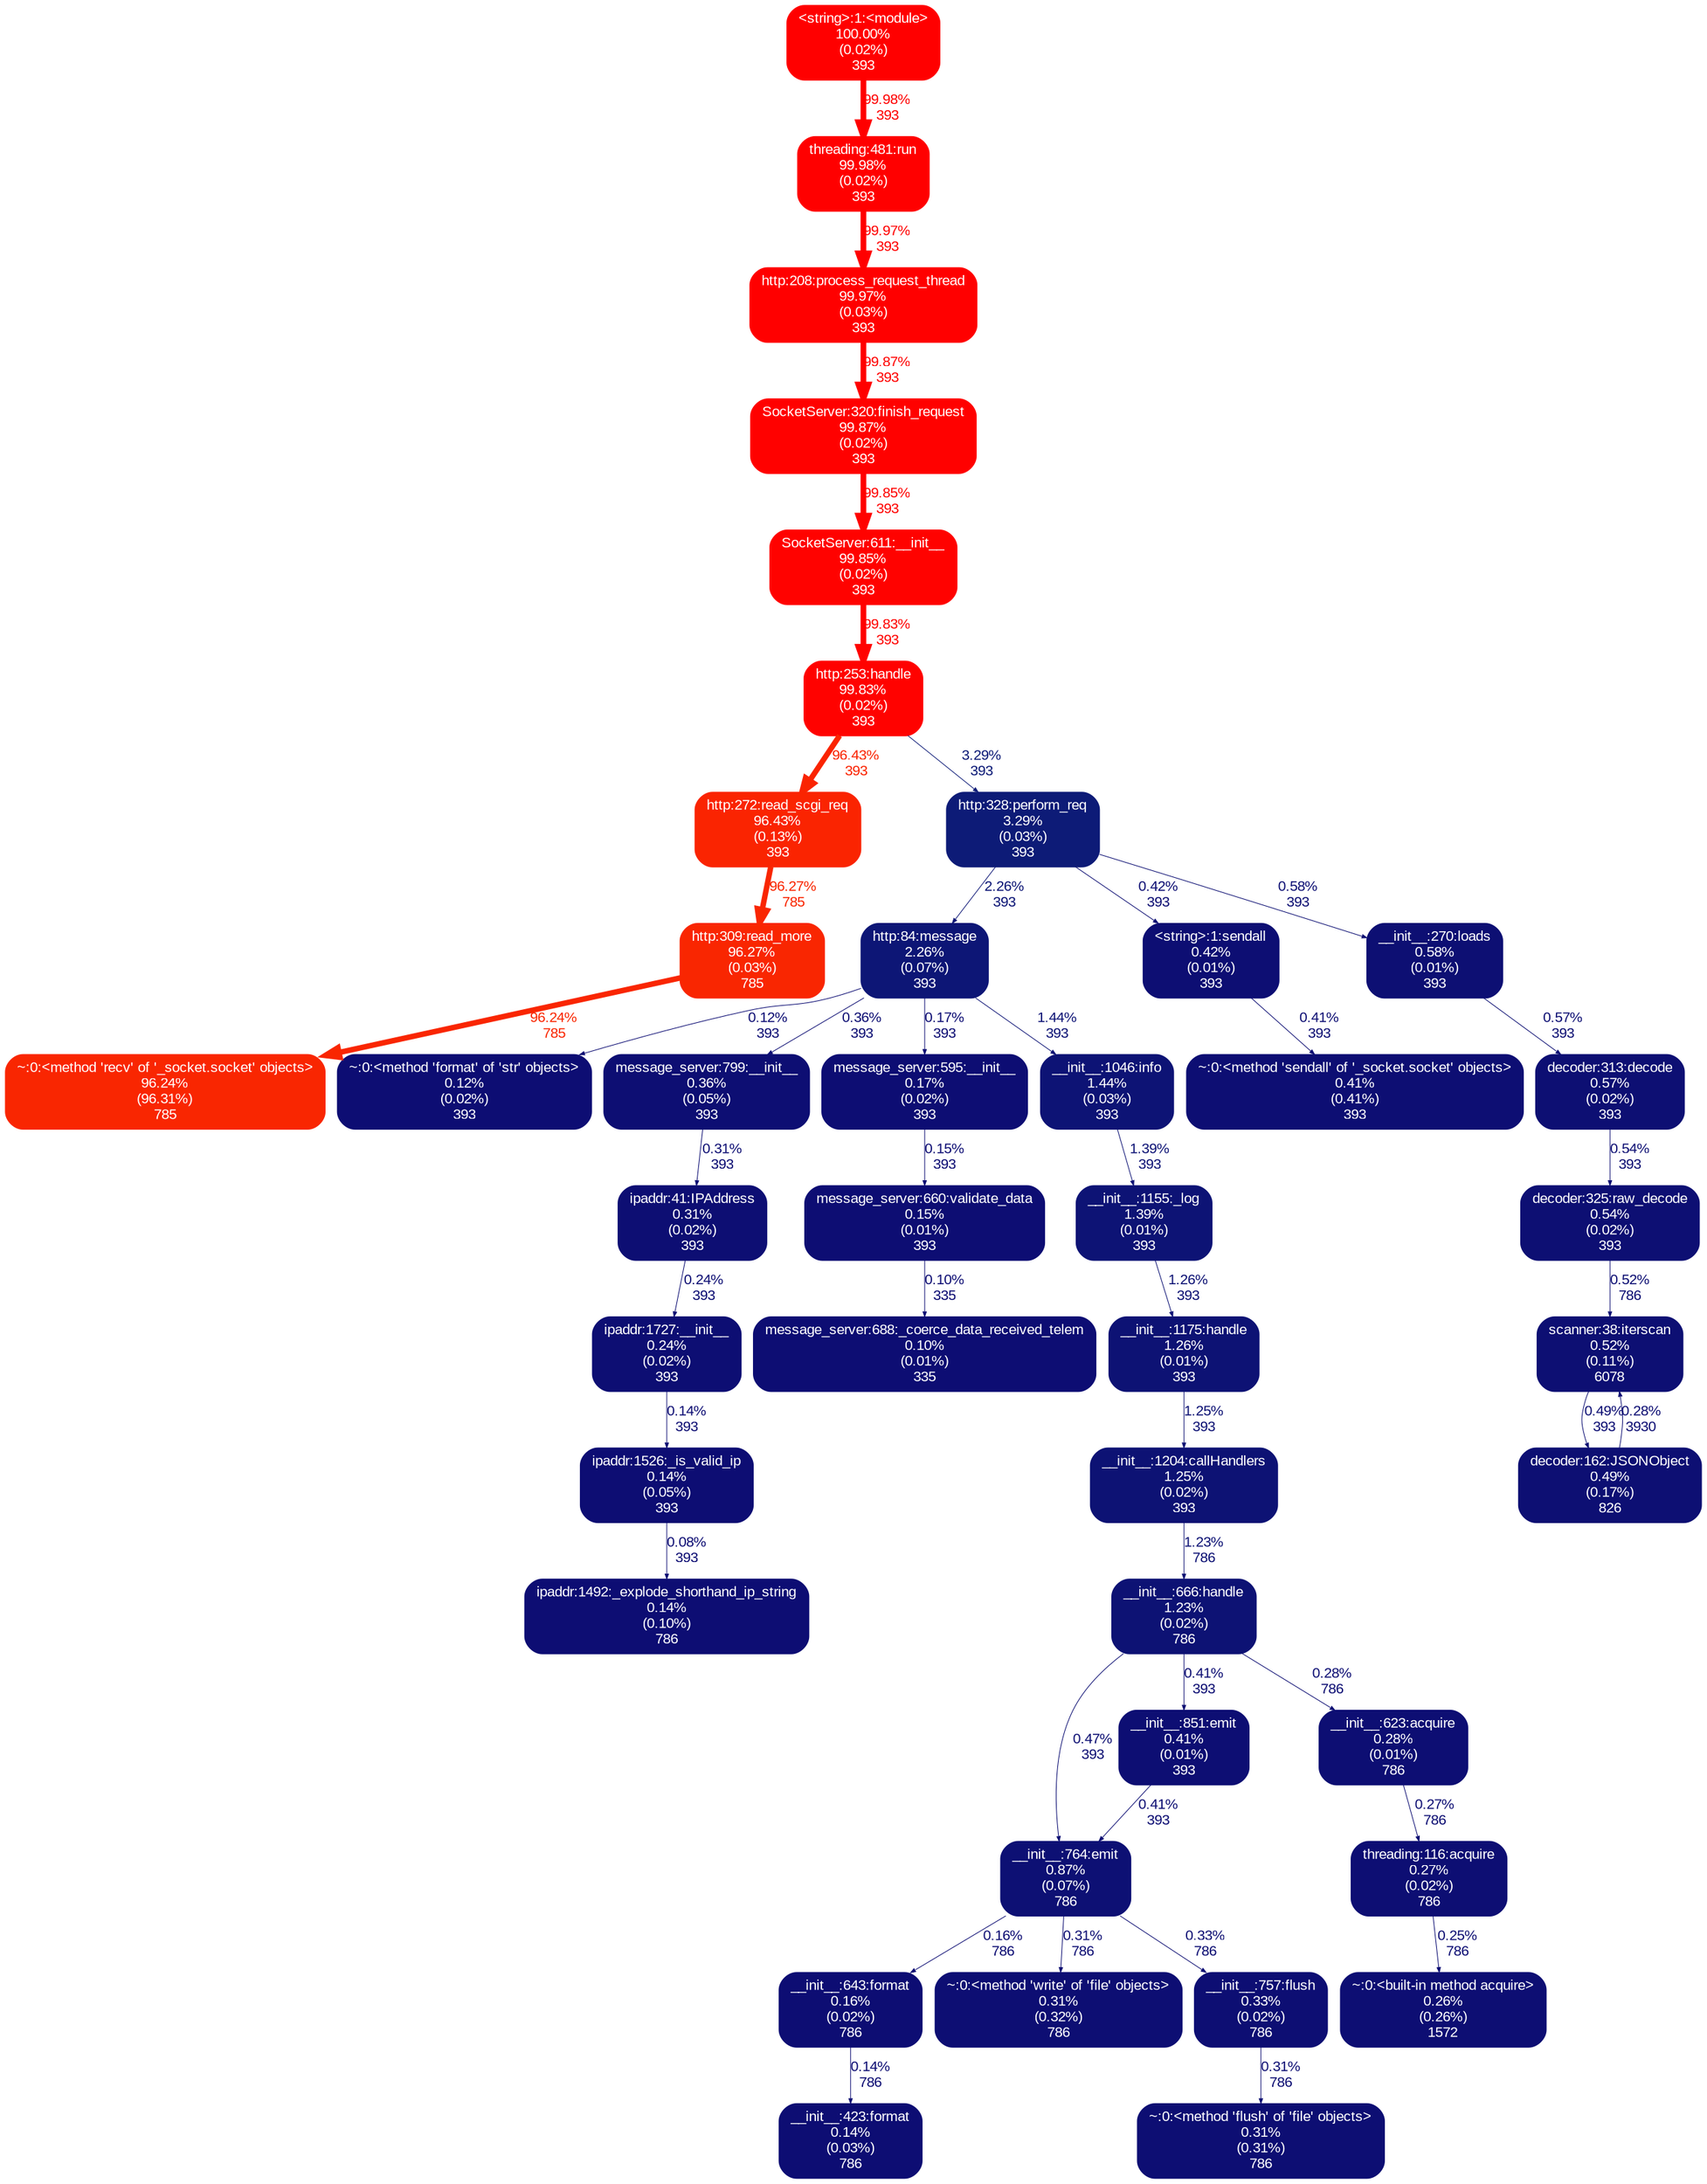 digraph {
	graph [ranksep=0.25, fontname=Arial, nodesep=0.125];
	node [fontname=Arial, style="filled,rounded", height=0, width=0, shape=box, fontcolor=white];
	edge [fontname=Arial];
	2 [color="#0d1676", fontcolor="#ffffff", fontsize="10.00", label="http:84:message\n2.26%\n(0.07%)\n393"];
	2 -> 35 [color="#0d0d73", label="0.12%\n393", arrowsize="0.35", fontsize="10.00", fontcolor="#0d0d73", labeldistance="0.50", penwidth="0.50"];
	2 -> 37 [color="#0d0e73", label="0.36%\n393", arrowsize="0.35", fontsize="10.00", fontcolor="#0d0e73", labeldistance="0.50", penwidth="0.50"];
	2 -> 71 [color="#0d0d73", label="0.17%\n393", arrowsize="0.35", fontsize="10.00", fontcolor="#0d0d73", labeldistance="0.50", penwidth="0.50"];
	2 -> 47 [color="#0d1375", label="1.44%\n393", arrowsize="0.35", fontsize="10.00", fontcolor="#0d1375", labeldistance="0.50", penwidth="0.50"];
	5 [color="#0d0d73", fontcolor="#ffffff", fontsize="10.00", label="message_server:688:_coerce_data_received_telem\n0.10%\n(0.01%)\n335"];
	10 [color="#0d0d73", fontcolor="#ffffff", fontsize="10.00", label="ipaddr:1492:_explode_shorthand_ip_string\n0.14%\n(0.10%)\n786"];
	11 [color="#fa2401", fontcolor="#ffffff", fontsize="10.00", label="http:272:read_scgi_req\n96.43%\n(0.13%)\n393"];
	11 -> 107 [color="#f92601", label="96.27%\n785", arrowsize="0.98", fontsize="10.00", fontcolor="#f92601", labeldistance="3.85", penwidth="3.85"];
	12 [color="#0d0d73", fontcolor="#ffffff", fontsize="10.00", label="ipaddr:1526:_is_valid_ip\n0.14%\n(0.05%)\n393"];
	12 -> 10 [color="#0d0d73", label="0.08%\n393", arrowsize="0.35", fontsize="10.00", fontcolor="#0d0d73", labeldistance="0.50", penwidth="0.50"];
	16 [color="#0d1074", fontcolor="#ffffff", fontsize="10.00", label="__init__:764:emit\n0.87%\n(0.07%)\n786"];
	16 -> 97 [color="#0d0d73", label="0.16%\n786", arrowsize="0.35", fontsize="10.00", fontcolor="#0d0d73", labeldistance="0.50", penwidth="0.50"];
	16 -> 93 [color="#0d0e73", label="0.31%\n786", arrowsize="0.35", fontsize="10.00", fontcolor="#0d0e73", labeldistance="0.50", penwidth="0.50"];
	16 -> 22 [color="#0d0e73", label="0.33%\n786", arrowsize="0.35", fontsize="10.00", fontcolor="#0d0e73", labeldistance="0.50", penwidth="0.50"];
	17 [color="#0d0e73", fontcolor="#ffffff", fontsize="10.00", label="__init__:851:emit\n0.41%\n(0.01%)\n393"];
	17 -> 16 [color="#0d0e73", label="0.41%\n393", arrowsize="0.35", fontsize="10.00", fontcolor="#0d0e73", labeldistance="0.50", penwidth="0.50"];
	18 [color="#0d1274", fontcolor="#ffffff", fontsize="10.00", label="__init__:666:handle\n1.23%\n(0.02%)\n786"];
	18 -> 16 [color="#0d0f73", label="0.47%\n393", arrowsize="0.35", fontsize="10.00", fontcolor="#0d0f73", labeldistance="0.50", penwidth="0.50"];
	18 -> 17 [color="#0d0e73", label="0.41%\n393", arrowsize="0.35", fontsize="10.00", fontcolor="#0d0e73", labeldistance="0.50", penwidth="0.50"];
	18 -> 38 [color="#0d0e73", label="0.28%\n786", arrowsize="0.35", fontsize="10.00", fontcolor="#0d0e73", labeldistance="0.50", penwidth="0.50"];
	22 [color="#0d0e73", fontcolor="#ffffff", fontsize="10.00", label="__init__:757:flush\n0.33%\n(0.02%)\n786"];
	22 -> 133 [color="#0d0e73", label="0.31%\n786", arrowsize="0.35", fontsize="10.00", fontcolor="#0d0e73", labeldistance="0.50", penwidth="0.50"];
	26 [color="#0d1274", fontcolor="#ffffff", fontsize="10.00", label="__init__:1204:callHandlers\n1.25%\n(0.02%)\n393"];
	26 -> 18 [color="#0d1274", label="1.23%\n786", arrowsize="0.35", fontsize="10.00", fontcolor="#0d1274", labeldistance="0.50", penwidth="0.50"];
	27 [color="#0d0e73", fontcolor="#ffffff", fontsize="10.00", label="~:0:<method 'sendall' of '_socket.socket' objects>\n0.41%\n(0.41%)\n393"];
	28 [color="#0d0e73", fontcolor="#ffffff", fontsize="10.00", label="<string>:1:sendall\n0.42%\n(0.01%)\n393"];
	28 -> 27 [color="#0d0e73", label="0.41%\n393", arrowsize="0.35", fontsize="10.00", fontcolor="#0d0e73", labeldistance="0.50", penwidth="0.50"];
	30 [color="#0d0f73", fontcolor="#ffffff", fontsize="10.00", label="scanner:38:iterscan\n0.52%\n(0.11%)\n6078"];
	30 -> 62 [color="#0d0f73", label="0.49%\n393", arrowsize="0.35", fontsize="10.00", fontcolor="#0d0f73", labeldistance="0.50", penwidth="0.50"];
	35 [color="#0d0d73", fontcolor="#ffffff", fontsize="10.00", label="~:0:<method 'format' of 'str' objects>\n0.12%\n(0.02%)\n393"];
	37 [color="#0d0e73", fontcolor="#ffffff", fontsize="10.00", label="message_server:799:__init__\n0.36%\n(0.05%)\n393"];
	37 -> 55 [color="#0d0e73", label="0.31%\n393", arrowsize="0.35", fontsize="10.00", fontcolor="#0d0e73", labeldistance="0.50", penwidth="0.50"];
	38 [color="#0d0e73", fontcolor="#ffffff", fontsize="10.00", label="__init__:623:acquire\n0.28%\n(0.01%)\n786"];
	38 -> 86 [color="#0d0e73", label="0.27%\n786", arrowsize="0.35", fontsize="10.00", fontcolor="#0d0e73", labeldistance="0.50", penwidth="0.50"];
	40 [color="#0d0d73", fontcolor="#ffffff", fontsize="10.00", label="__init__:423:format\n0.14%\n(0.03%)\n786"];
	46 [color="#0d1375", fontcolor="#ffffff", fontsize="10.00", label="__init__:1155:_log\n1.39%\n(0.01%)\n393"];
	46 -> 72 [color="#0d1274", label="1.26%\n393", arrowsize="0.35", fontsize="10.00", fontcolor="#0d1274", labeldistance="0.50", penwidth="0.50"];
	47 [color="#0d1375", fontcolor="#ffffff", fontsize="10.00", label="__init__:1046:info\n1.44%\n(0.03%)\n393"];
	47 -> 46 [color="#0d1375", label="1.39%\n393", arrowsize="0.35", fontsize="10.00", fontcolor="#0d1375", labeldistance="0.50", penwidth="0.50"];
	55 [color="#0d0e73", fontcolor="#ffffff", fontsize="10.00", label="ipaddr:41:IPAddress\n0.31%\n(0.02%)\n393"];
	55 -> 80 [color="#0d0e73", label="0.24%\n393", arrowsize="0.35", fontsize="10.00", fontcolor="#0d0e73", labeldistance="0.50", penwidth="0.50"];
	59 [color="#ff0200", fontcolor="#ffffff", fontsize="10.00", label="http:253:handle\n99.83%\n(0.02%)\n393"];
	59 -> 11 [color="#fa2401", label="96.43%\n393", arrowsize="0.98", fontsize="10.00", fontcolor="#fa2401", labeldistance="3.86", penwidth="3.86"];
	59 -> 68 [color="#0d1b77", label="3.29%\n393", arrowsize="0.35", fontsize="10.00", fontcolor="#0d1b77", labeldistance="0.50", penwidth="0.50"];
	62 [color="#0d0f73", fontcolor="#ffffff", fontsize="10.00", label="decoder:162:JSONObject\n0.49%\n(0.17%)\n826"];
	62 -> 30 [color="#0d0e73", label="0.28%\n3930", arrowsize="0.35", fontsize="10.00", fontcolor="#0d0e73", labeldistance="0.50", penwidth="0.50"];
	64 [color="#0d0f73", fontcolor="#ffffff", fontsize="10.00", label="decoder:313:decode\n0.57%\n(0.02%)\n393"];
	64 -> 105 [color="#0d0f73", label="0.54%\n393", arrowsize="0.35", fontsize="10.00", fontcolor="#0d0f73", labeldistance="0.50", penwidth="0.50"];
	66 [color="#ff0200", fontcolor="#ffffff", fontsize="10.00", label="SocketServer:611:__init__\n99.85%\n(0.02%)\n393"];
	66 -> 59 [color="#ff0200", label="99.83%\n393", arrowsize="1.00", fontsize="10.00", fontcolor="#ff0200", labeldistance="3.99", penwidth="3.99"];
	67 [color="#0d0f73", fontcolor="#ffffff", fontsize="10.00", label="__init__:270:loads\n0.58%\n(0.01%)\n393"];
	67 -> 64 [color="#0d0f73", label="0.57%\n393", arrowsize="0.35", fontsize="10.00", fontcolor="#0d0f73", labeldistance="0.50", penwidth="0.50"];
	68 [color="#0d1b77", fontcolor="#ffffff", fontsize="10.00", label="http:328:perform_req\n3.29%\n(0.03%)\n393"];
	68 -> 2 [color="#0d1676", label="2.26%\n393", arrowsize="0.35", fontsize="10.00", fontcolor="#0d1676", labeldistance="0.50", penwidth="0.50"];
	68 -> 67 [color="#0d0f73", label="0.58%\n393", arrowsize="0.35", fontsize="10.00", fontcolor="#0d0f73", labeldistance="0.50", penwidth="0.50"];
	68 -> 28 [color="#0d0e73", label="0.42%\n393", arrowsize="0.35", fontsize="10.00", fontcolor="#0d0e73", labeldistance="0.50", penwidth="0.50"];
	71 [color="#0d0d73", fontcolor="#ffffff", fontsize="10.00", label="message_server:595:__init__\n0.17%\n(0.02%)\n393"];
	71 -> 96 [color="#0d0d73", label="0.15%\n393", arrowsize="0.35", fontsize="10.00", fontcolor="#0d0d73", labeldistance="0.50", penwidth="0.50"];
	72 [color="#0d1274", fontcolor="#ffffff", fontsize="10.00", label="__init__:1175:handle\n1.26%\n(0.01%)\n393"];
	72 -> 26 [color="#0d1274", label="1.25%\n393", arrowsize="0.35", fontsize="10.00", fontcolor="#0d1274", labeldistance="0.50", penwidth="0.50"];
	73 [color="#ff0000", fontcolor="#ffffff", fontsize="10.00", label="threading:481:run\n99.98%\n(0.02%)\n393"];
	73 -> 76 [color="#ff0000", label="99.97%\n393", arrowsize="1.00", fontsize="10.00", fontcolor="#ff0000", labeldistance="4.00", penwidth="4.00"];
	74 [color="#ff0000", fontcolor="#ffffff", fontsize="10.00", label="<string>:1:<module>\n100.00%\n(0.02%)\n393"];
	74 -> 73 [color="#ff0000", label="99.98%\n393", arrowsize="1.00", fontsize="10.00", fontcolor="#ff0000", labeldistance="4.00", penwidth="4.00"];
	75 [color="#ff0100", fontcolor="#ffffff", fontsize="10.00", label="SocketServer:320:finish_request\n99.87%\n(0.02%)\n393"];
	75 -> 66 [color="#ff0200", label="99.85%\n393", arrowsize="1.00", fontsize="10.00", fontcolor="#ff0200", labeldistance="3.99", penwidth="3.99"];
	76 [color="#ff0000", fontcolor="#ffffff", fontsize="10.00", label="http:208:process_request_thread\n99.97%\n(0.03%)\n393"];
	76 -> 75 [color="#ff0100", label="99.87%\n393", arrowsize="1.00", fontsize="10.00", fontcolor="#ff0100", labeldistance="3.99", penwidth="3.99"];
	80 [color="#0d0e73", fontcolor="#ffffff", fontsize="10.00", label="ipaddr:1727:__init__\n0.24%\n(0.02%)\n393"];
	80 -> 12 [color="#0d0d73", label="0.14%\n393", arrowsize="0.35", fontsize="10.00", fontcolor="#0d0d73", labeldistance="0.50", penwidth="0.50"];
	86 [color="#0d0e73", fontcolor="#ffffff", fontsize="10.00", label="threading:116:acquire\n0.27%\n(0.02%)\n786"];
	86 -> 99 [color="#0d0e73", label="0.25%\n786", arrowsize="0.35", fontsize="10.00", fontcolor="#0d0e73", labeldistance="0.50", penwidth="0.50"];
	93 [color="#0d0e73", fontcolor="#ffffff", fontsize="10.00", label="~:0:<method 'write' of 'file' objects>\n0.31%\n(0.32%)\n786"];
	96 [color="#0d0d73", fontcolor="#ffffff", fontsize="10.00", label="message_server:660:validate_data\n0.15%\n(0.01%)\n393"];
	96 -> 5 [color="#0d0d73", label="0.10%\n335", arrowsize="0.35", fontsize="10.00", fontcolor="#0d0d73", labeldistance="0.50", penwidth="0.50"];
	97 [color="#0d0d73", fontcolor="#ffffff", fontsize="10.00", label="__init__:643:format\n0.16%\n(0.02%)\n786"];
	97 -> 40 [color="#0d0d73", label="0.14%\n786", arrowsize="0.35", fontsize="10.00", fontcolor="#0d0d73", labeldistance="0.50", penwidth="0.50"];
	99 [color="#0d0e73", fontcolor="#ffffff", fontsize="10.00", label="~:0:<built-in method acquire>\n0.26%\n(0.26%)\n1572"];
	105 [color="#0d0f73", fontcolor="#ffffff", fontsize="10.00", label="decoder:325:raw_decode\n0.54%\n(0.02%)\n393"];
	105 -> 30 [color="#0d0f73", label="0.52%\n786", arrowsize="0.35", fontsize="10.00", fontcolor="#0d0f73", labeldistance="0.50", penwidth="0.50"];
	106 [color="#f92601", fontcolor="#ffffff", fontsize="10.00", label="~:0:<method 'recv' of '_socket.socket' objects>\n96.24%\n(96.31%)\n785"];
	107 [color="#f92601", fontcolor="#ffffff", fontsize="10.00", label="http:309:read_more\n96.27%\n(0.03%)\n785"];
	107 -> 106 [color="#f92601", label="96.24%\n785", arrowsize="0.98", fontsize="10.00", fontcolor="#f92601", labeldistance="3.85", penwidth="3.85"];
	133 [color="#0d0e73", fontcolor="#ffffff", fontsize="10.00", label="~:0:<method 'flush' of 'file' objects>\n0.31%\n(0.31%)\n786"];
}
